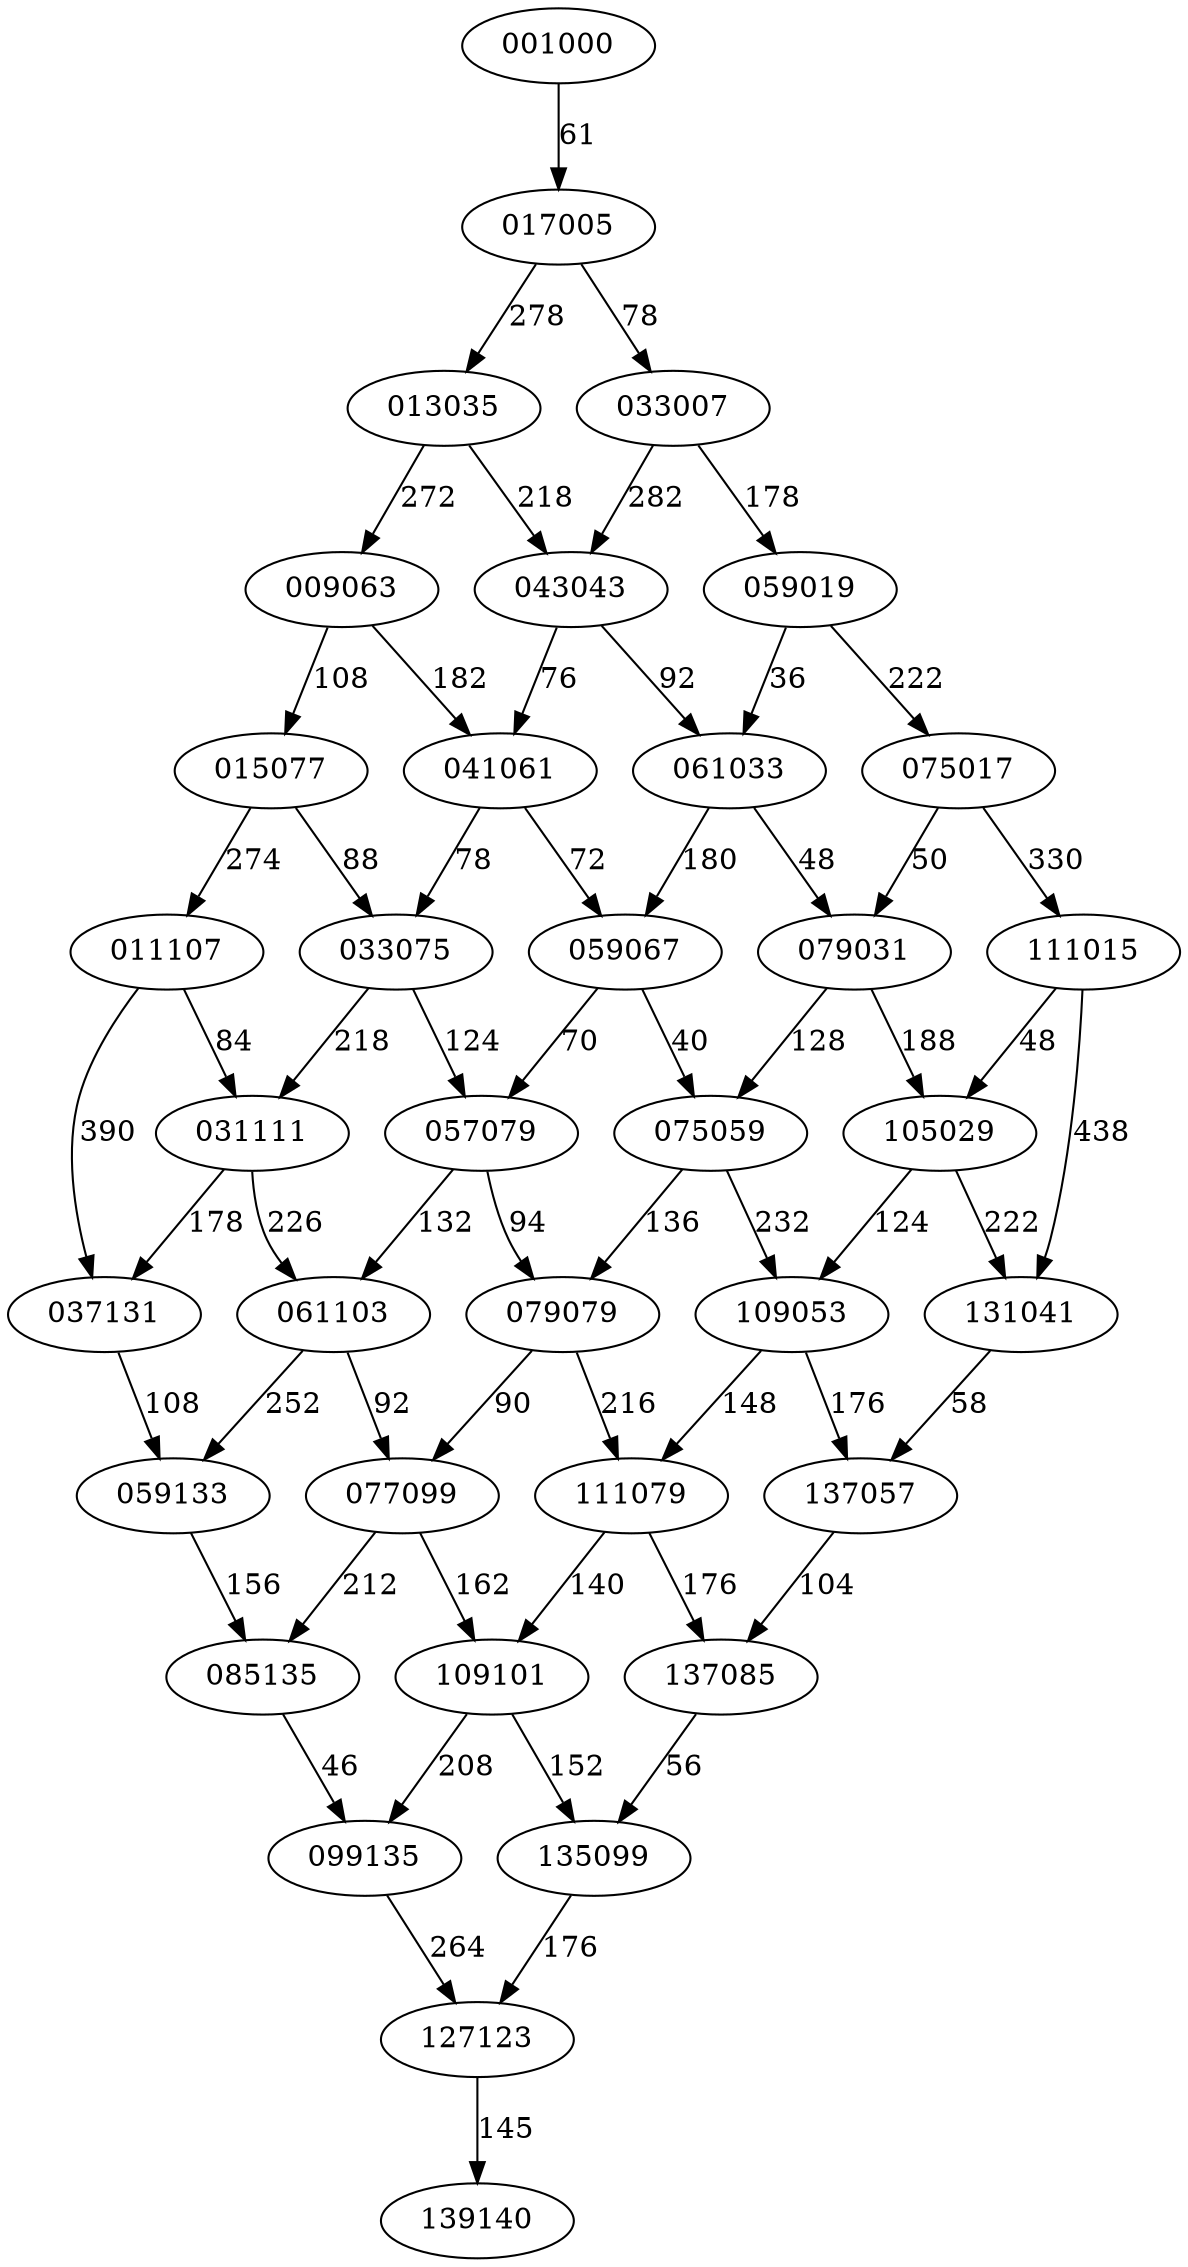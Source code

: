 digraph {
001000 -> 017005 [label="61"]
017005 -> 013035 [label="278"]
017005 -> 033007 [label="78"]
033007 -> 043043 [label="282"]
033007 -> 059019 [label="178"]
111015 -> 105029 [label="48"]
111015 -> 131041 [label="438"]
075017 -> 079031 [label="50"]
075017 -> 111015 [label="330"]
059019 -> 061033 [label="36"]
059019 -> 075017 [label="222"]
105029 -> 109053 [label="124"]
105029 -> 131041 [label="222"]
079031 -> 075059 [label="128"]
079031 -> 105029 [label="188"]
061033 -> 059067 [label="180"]
061033 -> 079031 [label="48"]
013035 -> 009063 [label="272"]
013035 -> 043043 [label="218"]
131041 -> 137057 [label="58"]
043043 -> 041061 [label="76"]
043043 -> 061033 [label="92"]
109053 -> 111079 [label="148"]
109053 -> 137057 [label="176"]
137057 -> 137085 [label="104"]
075059 -> 079079 [label="136"]
075059 -> 109053 [label="232"]
041061 -> 033075 [label="78"]
041061 -> 059067 [label="72"]
009063 -> 015077 [label="108"]
009063 -> 041061 [label="182"]
059067 -> 057079 [label="70"]
059067 -> 075059 [label="40"]
033075 -> 031111 [label="218"]
033075 -> 057079 [label="124"]
015077 -> 011107 [label="274"]
015077 -> 033075 [label="88"]
057079 -> 061103 [label="132"]
057079 -> 079079 [label="94"]
079079 -> 077099 [label="90"]
079079 -> 111079 [label="216"]
111079 -> 109101 [label="140"]
111079 -> 137085 [label="176"]
137085 -> 135099 [label="56"]
077099 -> 085135 [label="212"]
077099 -> 109101 [label="162"]
135099 -> 127123 [label="176"]
109101 -> 099135 [label="208"]
109101 -> 135099 [label="152"]
061103 -> 059133 [label="252"]
061103 -> 077099 [label="92"]
011107 -> 037131 [label="390"]
011107 -> 031111 [label="84"]
031111 -> 037131 [label="178"]
031111 -> 061103 [label="226"]
127123 -> 139140 [label="145"]
037131 -> 059133 [label="108"]
059133 -> 085135 [label="156"]
085135 -> 099135 [label="46"]
099135 -> 127123 [label="264"]
}